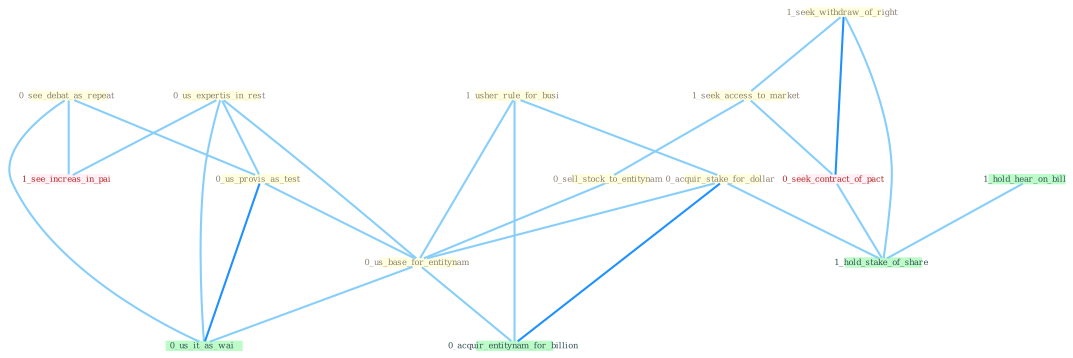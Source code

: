 Graph G{ 
    node
    [shape=polygon,style=filled,width=.5,height=.06,color="#BDFCC9",fixedsize=true,fontsize=4,
    fontcolor="#2f4f4f"];
    {node
    [color="#ffffe0", fontcolor="#8b7d6b"] "0_us_expertis_in_rest " "0_see_debat_as_repeat " "0_us_provis_as_test " "1_seek_withdraw_of_right " "1_usher_rule_for_busi " "1_seek_access_to_market " "0_sell_stock_to_entitynam " "0_acquir_stake_for_dollar " "0_us_base_for_entitynam "}
{node [color="#fff0f5", fontcolor="#b22222"] "0_seek_contract_of_pact " "1_see_increas_in_pai "}
edge [color="#B0E2FF"];

	"0_us_expertis_in_rest " -- "0_us_provis_as_test " [w="1", color="#87cefa" ];
	"0_us_expertis_in_rest " -- "0_us_base_for_entitynam " [w="1", color="#87cefa" ];
	"0_us_expertis_in_rest " -- "0_us_it_as_wai " [w="1", color="#87cefa" ];
	"0_us_expertis_in_rest " -- "1_see_increas_in_pai " [w="1", color="#87cefa" ];
	"0_see_debat_as_repeat " -- "0_us_provis_as_test " [w="1", color="#87cefa" ];
	"0_see_debat_as_repeat " -- "0_us_it_as_wai " [w="1", color="#87cefa" ];
	"0_see_debat_as_repeat " -- "1_see_increas_in_pai " [w="1", color="#87cefa" ];
	"0_us_provis_as_test " -- "0_us_base_for_entitynam " [w="1", color="#87cefa" ];
	"0_us_provis_as_test " -- "0_us_it_as_wai " [w="2", color="#1e90ff" , len=0.8];
	"1_seek_withdraw_of_right " -- "1_seek_access_to_market " [w="1", color="#87cefa" ];
	"1_seek_withdraw_of_right " -- "0_seek_contract_of_pact " [w="2", color="#1e90ff" , len=0.8];
	"1_seek_withdraw_of_right " -- "1_hold_stake_of_share " [w="1", color="#87cefa" ];
	"1_usher_rule_for_busi " -- "0_acquir_stake_for_dollar " [w="1", color="#87cefa" ];
	"1_usher_rule_for_busi " -- "0_us_base_for_entitynam " [w="1", color="#87cefa" ];
	"1_usher_rule_for_busi " -- "0_acquir_entitynam_for_billion " [w="1", color="#87cefa" ];
	"1_seek_access_to_market " -- "0_sell_stock_to_entitynam " [w="1", color="#87cefa" ];
	"1_seek_access_to_market " -- "0_seek_contract_of_pact " [w="1", color="#87cefa" ];
	"0_sell_stock_to_entitynam " -- "0_us_base_for_entitynam " [w="1", color="#87cefa" ];
	"0_acquir_stake_for_dollar " -- "0_us_base_for_entitynam " [w="1", color="#87cefa" ];
	"0_acquir_stake_for_dollar " -- "0_acquir_entitynam_for_billion " [w="2", color="#1e90ff" , len=0.8];
	"0_acquir_stake_for_dollar " -- "1_hold_stake_of_share " [w="1", color="#87cefa" ];
	"0_us_base_for_entitynam " -- "0_us_it_as_wai " [w="1", color="#87cefa" ];
	"0_us_base_for_entitynam " -- "0_acquir_entitynam_for_billion " [w="1", color="#87cefa" ];
	"0_seek_contract_of_pact " -- "1_hold_stake_of_share " [w="1", color="#87cefa" ];
	"1_hold_hear_on_bill " -- "1_hold_stake_of_share " [w="1", color="#87cefa" ];
}